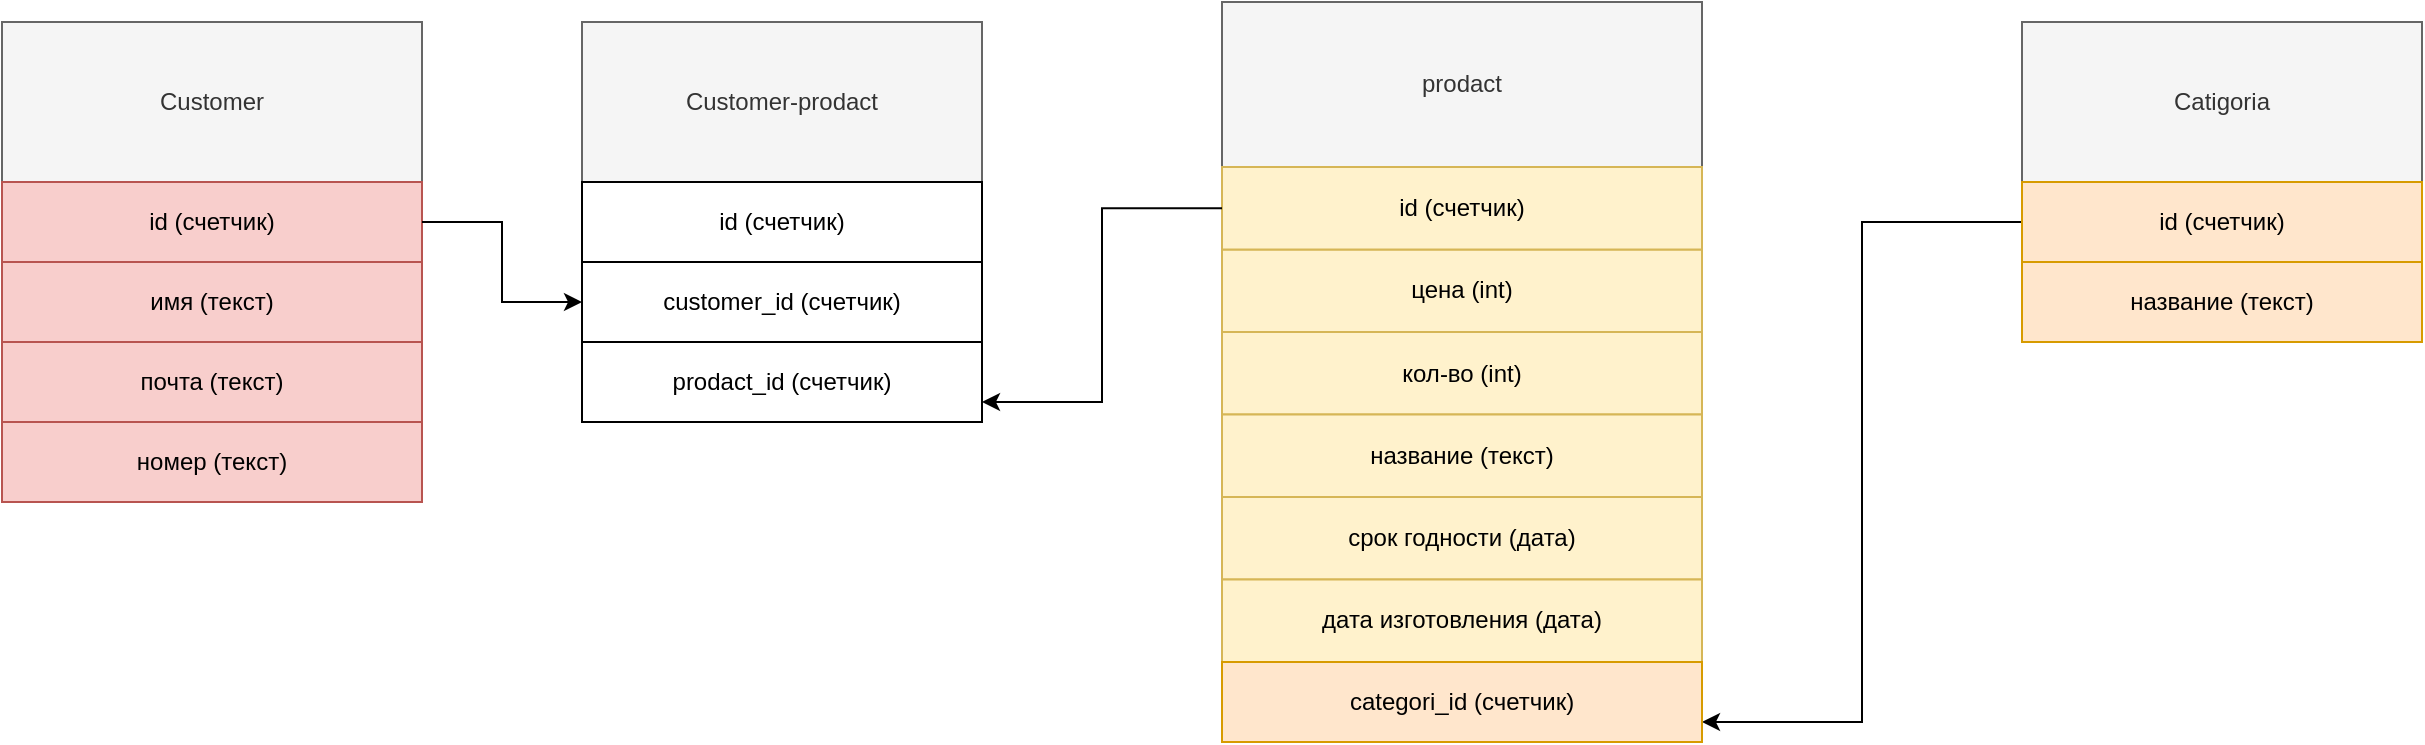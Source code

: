 <mxfile version="21.3.2" type="device">
  <diagram name="Страница 1" id="joQoDrJ_o49fQ4yJGNC6">
    <mxGraphModel dx="2213" dy="791" grid="1" gridSize="10" guides="1" tooltips="1" connect="1" arrows="1" fold="1" page="1" pageScale="1" pageWidth="827" pageHeight="1169" math="0" shadow="0">
      <root>
        <mxCell id="0" />
        <mxCell id="1" parent="0" />
        <mxCell id="eMe0839UwZbuSifEcr_3-2" style="edgeStyle=orthogonalEdgeStyle;rounded=0;orthogonalLoop=1;jettySize=auto;html=1;" parent="1" edge="1">
          <mxGeometry relative="1" as="geometry">
            <mxPoint x="210" y="80" as="targetPoint" />
            <mxPoint x="200" y="80" as="sourcePoint" />
          </mxGeometry>
        </mxCell>
        <mxCell id="eMe0839UwZbuSifEcr_3-3" style="edgeStyle=orthogonalEdgeStyle;rounded=0;orthogonalLoop=1;jettySize=auto;html=1;" parent="1" edge="1">
          <mxGeometry relative="1" as="geometry">
            <mxPoint x="200" y="80" as="targetPoint" />
            <mxPoint x="200" y="80" as="sourcePoint" />
          </mxGeometry>
        </mxCell>
        <mxCell id="eMe0839UwZbuSifEcr_3-12" value="" style="group;fillColor=#f5f5f5;strokeColor=#666666;fontColor=#333333;" parent="1" vertex="1" connectable="0">
          <mxGeometry x="40" y="30" width="240" height="330" as="geometry" />
        </mxCell>
        <mxCell id="eMe0839UwZbuSifEcr_3-4" value="prodact" style="rounded=0;whiteSpace=wrap;html=1;fillColor=#f5f5f5;fontColor=#333333;strokeColor=#666666;" parent="eMe0839UwZbuSifEcr_3-12" vertex="1">
          <mxGeometry width="240" height="82.5" as="geometry" />
        </mxCell>
        <mxCell id="eMe0839UwZbuSifEcr_3-5" value="цена (int)" style="rounded=0;whiteSpace=wrap;html=1;fillColor=#fff2cc;strokeColor=#d6b656;" parent="eMe0839UwZbuSifEcr_3-12" vertex="1">
          <mxGeometry y="123.75" width="240" height="41.25" as="geometry" />
        </mxCell>
        <mxCell id="eMe0839UwZbuSifEcr_3-6" value="кол-во (int)" style="rounded=0;whiteSpace=wrap;html=1;fillColor=#fff2cc;strokeColor=#d6b656;" parent="eMe0839UwZbuSifEcr_3-12" vertex="1">
          <mxGeometry y="165" width="240" height="41.25" as="geometry" />
        </mxCell>
        <mxCell id="eMe0839UwZbuSifEcr_3-7" value="название (текст)" style="rounded=0;whiteSpace=wrap;html=1;fillColor=#fff2cc;strokeColor=#d6b656;" parent="eMe0839UwZbuSifEcr_3-12" vertex="1">
          <mxGeometry y="206.25" width="240" height="41.25" as="geometry" />
        </mxCell>
        <mxCell id="eMe0839UwZbuSifEcr_3-8" value="срок годности (дата)" style="rounded=0;whiteSpace=wrap;html=1;fillColor=#fff2cc;strokeColor=#d6b656;" parent="eMe0839UwZbuSifEcr_3-12" vertex="1">
          <mxGeometry y="247.5" width="240" height="41.25" as="geometry" />
        </mxCell>
        <mxCell id="eMe0839UwZbuSifEcr_3-9" value="дата изготовления (дата)" style="rounded=0;whiteSpace=wrap;html=1;fillColor=#fff2cc;strokeColor=#d6b656;" parent="eMe0839UwZbuSifEcr_3-12" vertex="1">
          <mxGeometry y="288.75" width="240" height="41.25" as="geometry" />
        </mxCell>
        <mxCell id="eMe0839UwZbuSifEcr_3-10" value="id (счетчик)" style="rounded=0;whiteSpace=wrap;html=1;fillColor=#fff2cc;strokeColor=#d6b656;" parent="eMe0839UwZbuSifEcr_3-12" vertex="1">
          <mxGeometry y="82.5" width="240" height="41.25" as="geometry" />
        </mxCell>
        <mxCell id="eMe0839UwZbuSifEcr_3-13" value="Catigoria" style="rounded=0;whiteSpace=wrap;html=1;fillColor=#f5f5f5;fontColor=#333333;strokeColor=#666666;" parent="1" vertex="1">
          <mxGeometry x="440" y="40" width="200" height="80" as="geometry" />
        </mxCell>
        <mxCell id="eMe0839UwZbuSifEcr_3-14" value="название (текст)" style="rounded=0;whiteSpace=wrap;html=1;fillColor=#ffe6cc;strokeColor=#d79b00;" parent="1" vertex="1">
          <mxGeometry x="440" y="160" width="200" height="40" as="geometry" />
        </mxCell>
        <mxCell id="eMe0839UwZbuSifEcr_3-19" style="edgeStyle=orthogonalEdgeStyle;rounded=0;orthogonalLoop=1;jettySize=auto;html=1;entryX=1;entryY=0.75;entryDx=0;entryDy=0;" parent="1" source="eMe0839UwZbuSifEcr_3-15" target="eMe0839UwZbuSifEcr_3-16" edge="1">
          <mxGeometry relative="1" as="geometry" />
        </mxCell>
        <mxCell id="eMe0839UwZbuSifEcr_3-15" value="id (счетчик)" style="rounded=0;whiteSpace=wrap;html=1;fillColor=#ffe6cc;strokeColor=#d79b00;" parent="1" vertex="1">
          <mxGeometry x="440" y="120" width="200" height="40" as="geometry" />
        </mxCell>
        <mxCell id="eMe0839UwZbuSifEcr_3-16" value="categori_id (счетчик)" style="rounded=0;whiteSpace=wrap;html=1;fillColor=#ffe6cc;strokeColor=#d79b00;" parent="1" vertex="1">
          <mxGeometry x="40" y="360" width="240" height="40" as="geometry" />
        </mxCell>
        <mxCell id="eMe0839UwZbuSifEcr_3-25" value="" style="group" parent="1" vertex="1" connectable="0">
          <mxGeometry x="-570" y="40" width="210" height="240" as="geometry" />
        </mxCell>
        <mxCell id="eMe0839UwZbuSifEcr_3-20" value="Customer" style="rounded=0;whiteSpace=wrap;html=1;fillColor=#f5f5f5;strokeColor=#666666;fontColor=#333333;" parent="eMe0839UwZbuSifEcr_3-25" vertex="1">
          <mxGeometry width="210" height="80" as="geometry" />
        </mxCell>
        <mxCell id="eMe0839UwZbuSifEcr_3-21" value="id (счетчик)" style="rounded=0;whiteSpace=wrap;html=1;fillColor=#f8cecc;strokeColor=#b85450;" parent="eMe0839UwZbuSifEcr_3-25" vertex="1">
          <mxGeometry y="80" width="210" height="40" as="geometry" />
        </mxCell>
        <mxCell id="eMe0839UwZbuSifEcr_3-22" value="имя (текст)" style="rounded=0;whiteSpace=wrap;html=1;fillColor=#f8cecc;strokeColor=#b85450;" parent="eMe0839UwZbuSifEcr_3-25" vertex="1">
          <mxGeometry y="120" width="210" height="40" as="geometry" />
        </mxCell>
        <mxCell id="eMe0839UwZbuSifEcr_3-23" value="почта (текст)" style="rounded=0;whiteSpace=wrap;html=1;fillColor=#f8cecc;strokeColor=#b85450;" parent="eMe0839UwZbuSifEcr_3-25" vertex="1">
          <mxGeometry y="160" width="210" height="40" as="geometry" />
        </mxCell>
        <mxCell id="eMe0839UwZbuSifEcr_3-24" value="номер (текст)" style="rounded=0;whiteSpace=wrap;html=1;fillColor=#f8cecc;strokeColor=#b85450;" parent="eMe0839UwZbuSifEcr_3-25" vertex="1">
          <mxGeometry y="200" width="210" height="40" as="geometry" />
        </mxCell>
        <mxCell id="eMe0839UwZbuSifEcr_3-26" value="Customer-prodact" style="rounded=0;whiteSpace=wrap;html=1;fillColor=#f5f5f5;fontColor=#333333;strokeColor=#666666;" parent="1" vertex="1">
          <mxGeometry x="-280" y="40" width="200" height="80" as="geometry" />
        </mxCell>
        <mxCell id="eMe0839UwZbuSifEcr_3-27" value="id (счетчик)" style="rounded=0;whiteSpace=wrap;html=1;" parent="1" vertex="1">
          <mxGeometry x="-280" y="120" width="200" height="40" as="geometry" />
        </mxCell>
        <mxCell id="eMe0839UwZbuSifEcr_3-28" value="prodact_id (счетчик)" style="rounded=0;whiteSpace=wrap;html=1;" parent="1" vertex="1">
          <mxGeometry x="-280" y="200" width="200" height="40" as="geometry" />
        </mxCell>
        <mxCell id="eMe0839UwZbuSifEcr_3-29" value="сustomer_id (счетчик)" style="rounded=0;whiteSpace=wrap;html=1;" parent="1" vertex="1">
          <mxGeometry x="-280" y="160" width="200" height="40" as="geometry" />
        </mxCell>
        <mxCell id="eMe0839UwZbuSifEcr_3-30" style="edgeStyle=orthogonalEdgeStyle;rounded=0;orthogonalLoop=1;jettySize=auto;html=1;" parent="1" source="eMe0839UwZbuSifEcr_3-21" target="eMe0839UwZbuSifEcr_3-29" edge="1">
          <mxGeometry relative="1" as="geometry" />
        </mxCell>
        <mxCell id="eMe0839UwZbuSifEcr_3-38" value="" style="edgeStyle=orthogonalEdgeStyle;rounded=0;orthogonalLoop=1;jettySize=auto;html=1;entryX=1;entryY=0.75;entryDx=0;entryDy=0;" parent="1" source="eMe0839UwZbuSifEcr_3-10" target="eMe0839UwZbuSifEcr_3-28" edge="1">
          <mxGeometry relative="1" as="geometry">
            <mxPoint y="190" as="targetPoint" />
          </mxGeometry>
        </mxCell>
      </root>
    </mxGraphModel>
  </diagram>
</mxfile>
